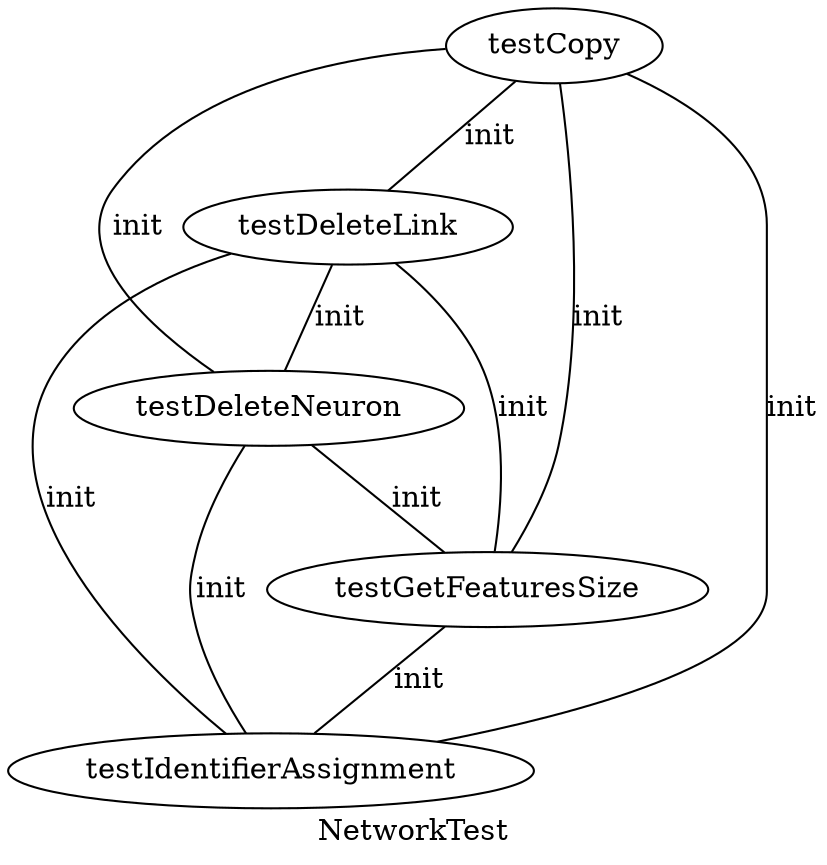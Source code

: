 strict graph {
  label="NetworkTest"
  "testDeleteLink" -- "testGetFeaturesSize" [label="init"];
  "testDeleteNeuron" -- "testGetFeaturesSize" [label="init"];
  "testGetFeaturesSize" -- "testIdentifierAssignment" [label="init"];
  "testCopy" -- "testGetFeaturesSize" [label="init"];
  "testDeleteLink" -- "testDeleteNeuron" [label="init"];
  "testDeleteLink" -- "testIdentifierAssignment" [label="init"];
  "testCopy" -- "testDeleteLink" [label="init"];
  "testDeleteNeuron" -- "testIdentifierAssignment" [label="init"];
  "testCopy" -- "testDeleteNeuron" [label="init"];
  "testCopy" -- "testIdentifierAssignment" [label="init"];
}

